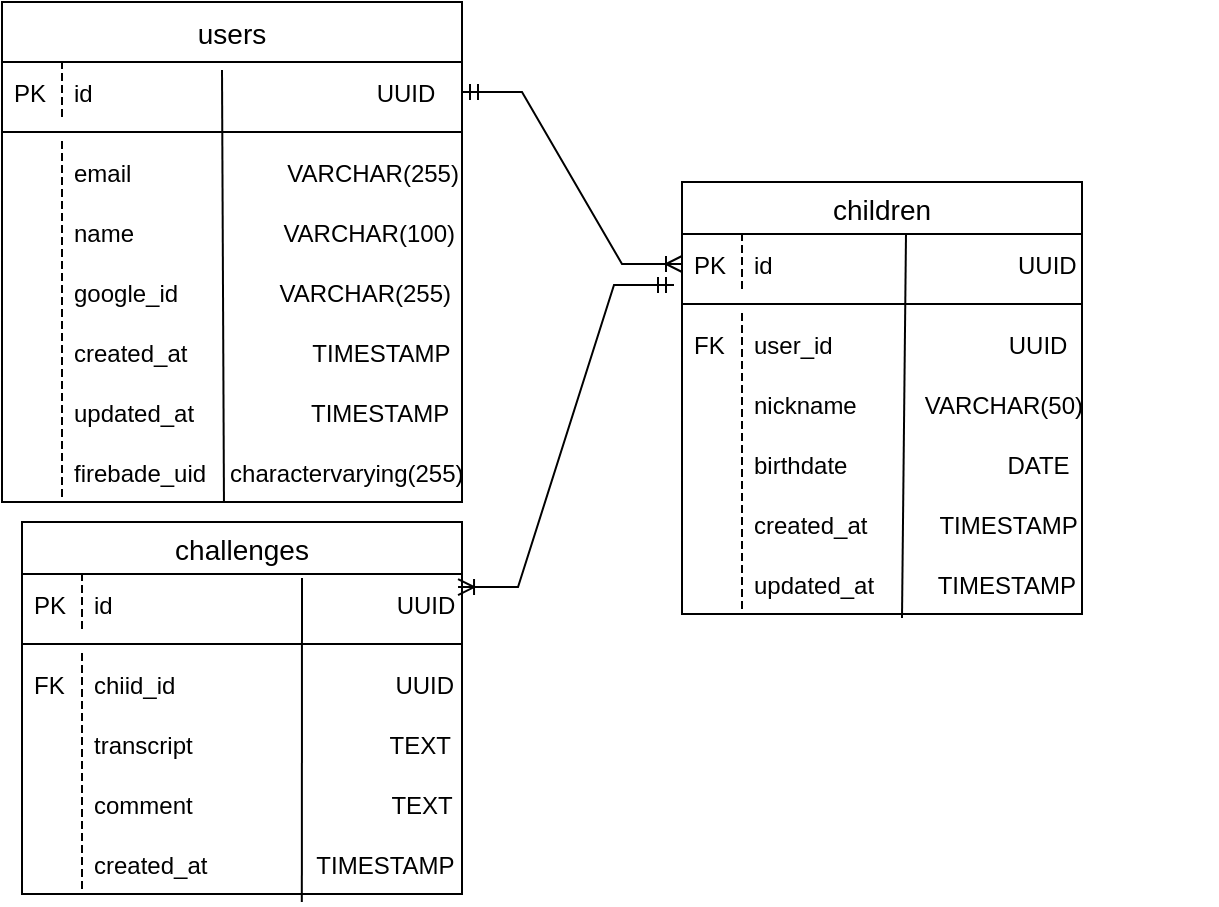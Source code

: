 <mxfile>
    <diagram id="ir7Ig85VBE7FHxGgZYNk" name="ページ1">
        <mxGraphModel dx="706" dy="411" grid="1" gridSize="10" guides="1" tooltips="1" connect="1" arrows="1" fold="1" page="1" pageScale="1" pageWidth="827" pageHeight="1169" math="0" shadow="0">
            <root>
                <mxCell id="0"/>
                <mxCell id="1" parent="0"/>
                <mxCell id="33" value="children" style="swimlane;fontStyle=0;childLayout=stackLayout;horizontal=1;startSize=26;horizontalStack=0;resizeParent=1;resizeParentMax=0;resizeLast=0;collapsible=1;marginBottom=0;align=center;fontSize=14;" parent="1" vertex="1">
                    <mxGeometry x="380" y="110" width="200" height="216" as="geometry"/>
                </mxCell>
                <mxCell id="34" value="id　　　　　　　        　UUID" style="shape=partialRectangle;fillColor=none;align=left;verticalAlign=middle;strokeColor=none;spacingLeft=34;rotatable=0;points=[[0,0.5],[1,0.5]];portConstraint=eastwest;dropTarget=0;" parent="33" vertex="1">
                    <mxGeometry y="26" width="200" height="30" as="geometry"/>
                </mxCell>
                <mxCell id="35" value="PK" style="shape=partialRectangle;top=0;left=0;bottom=0;fillColor=none;stokeWidth=1;dashed=1;align=left;verticalAlign=middle;spacingLeft=4;spacingRight=4;overflow=hidden;rotatable=0;points=[];portConstraint=eastwest;part=1;" parent="34" vertex="1" connectable="0">
                    <mxGeometry width="30" height="30" as="geometry"/>
                </mxCell>
                <mxCell id="36" value="" style="endArrow=none;html=1;rounded=0;exitX=0.55;exitY=1.067;exitDx=0;exitDy=0;exitPerimeter=0;" parent="33" source="46" edge="1">
                    <mxGeometry width="50" height="50" relative="1" as="geometry">
                        <mxPoint x="110" y="210" as="sourcePoint"/>
                        <mxPoint x="112" y="26" as="targetPoint"/>
                    </mxGeometry>
                </mxCell>
                <mxCell id="37" value="" style="line;strokeWidth=1;rotatable=0;dashed=0;labelPosition=right;align=left;verticalAlign=middle;spacingTop=0;spacingLeft=6;points=[];portConstraint=eastwest;" parent="33" vertex="1">
                    <mxGeometry y="56" width="200" height="10" as="geometry"/>
                </mxCell>
                <mxCell id="38" value="user_id　　　　            UUID" style="shape=partialRectangle;fillColor=none;align=left;verticalAlign=middle;strokeColor=none;spacingLeft=34;rotatable=0;points=[[0,0.5],[1,0.5]];portConstraint=eastwest;dropTarget=0;" parent="33" vertex="1">
                    <mxGeometry y="66" width="200" height="30" as="geometry"/>
                </mxCell>
                <mxCell id="39" value="FK" style="shape=partialRectangle;top=0;left=0;bottom=0;fillColor=none;stokeWidth=1;dashed=1;align=left;verticalAlign=middle;spacingLeft=4;spacingRight=4;overflow=hidden;rotatable=0;points=[];portConstraint=eastwest;part=1;" parent="38" vertex="1" connectable="0">
                    <mxGeometry width="30" height="30" as="geometry"/>
                </mxCell>
                <mxCell id="40" value="nickname　   　VARCHAR(50)                    " style="shape=partialRectangle;fillColor=none;align=left;verticalAlign=middle;strokeColor=none;spacingLeft=34;rotatable=0;points=[[0,0.5],[1,0.5]];portConstraint=eastwest;dropTarget=0;" parent="33" vertex="1">
                    <mxGeometry y="96" width="200" height="30" as="geometry"/>
                </mxCell>
                <mxCell id="41" value="" style="shape=partialRectangle;top=0;left=0;bottom=0;fillColor=none;stokeWidth=1;dashed=1;align=left;verticalAlign=middle;spacingLeft=4;spacingRight=4;overflow=hidden;rotatable=0;points=[];portConstraint=eastwest;part=1;" parent="40" vertex="1" connectable="0">
                    <mxGeometry width="30" height="30" as="geometry"/>
                </mxCell>
                <mxCell id="42" value="birthdate　　　　　      DATE" style="shape=partialRectangle;fillColor=none;align=left;verticalAlign=middle;strokeColor=none;spacingLeft=34;rotatable=0;points=[[0,0.5],[1,0.5]];portConstraint=eastwest;dropTarget=0;" parent="33" vertex="1">
                    <mxGeometry y="126" width="200" height="30" as="geometry"/>
                </mxCell>
                <mxCell id="43" value="" style="shape=partialRectangle;top=0;left=0;bottom=0;fillColor=none;stokeWidth=1;dashed=1;align=left;verticalAlign=middle;spacingLeft=4;spacingRight=4;overflow=hidden;rotatable=0;points=[];portConstraint=eastwest;part=1;" parent="42" vertex="1" connectable="0">
                    <mxGeometry width="30" height="30" as="geometry"/>
                </mxCell>
                <mxCell id="44" value="created_at　　　TIMESTAMP" style="shape=partialRectangle;fillColor=none;align=left;verticalAlign=middle;strokeColor=none;spacingLeft=34;rotatable=0;points=[[0,0.5],[1,0.5]];portConstraint=eastwest;dropTarget=0;" parent="33" vertex="1">
                    <mxGeometry y="156" width="200" height="30" as="geometry"/>
                </mxCell>
                <mxCell id="45" value="" style="shape=partialRectangle;top=0;left=0;bottom=0;fillColor=none;stokeWidth=1;dashed=1;align=left;verticalAlign=middle;spacingLeft=4;spacingRight=4;overflow=hidden;rotatable=0;points=[];portConstraint=eastwest;part=1;" parent="44" vertex="1" connectable="0">
                    <mxGeometry width="30" height="30" as="geometry"/>
                </mxCell>
                <mxCell id="46" value="updated_at　      TIMESTAMP" style="shape=partialRectangle;fillColor=none;align=left;verticalAlign=middle;strokeColor=none;spacingLeft=34;rotatable=0;points=[[0,0.5],[1,0.5]];portConstraint=eastwest;dropTarget=0;" parent="33" vertex="1">
                    <mxGeometry y="186" width="200" height="30" as="geometry"/>
                </mxCell>
                <mxCell id="47" value="" style="shape=partialRectangle;top=0;left=0;bottom=0;fillColor=none;stokeWidth=1;dashed=1;align=left;verticalAlign=middle;spacingLeft=4;spacingRight=4;overflow=hidden;rotatable=0;points=[];portConstraint=eastwest;part=1;" parent="46" vertex="1" connectable="0">
                    <mxGeometry width="30" height="30" as="geometry"/>
                </mxCell>
                <mxCell id="48" value="users" style="swimlane;fontStyle=0;childLayout=stackLayout;horizontal=1;startSize=30;horizontalStack=0;resizeParent=1;resizeParentMax=0;resizeLast=0;collapsible=1;marginBottom=0;align=center;fontSize=14;" parent="1" vertex="1">
                    <mxGeometry x="40" y="20" width="230" height="250" as="geometry"/>
                </mxCell>
                <mxCell id="51" value="" style="endArrow=none;html=1;rounded=0;entryX=0.526;entryY=0.867;entryDx=0;entryDy=0;entryPerimeter=0;" parent="48" edge="1">
                    <mxGeometry relative="1" as="geometry">
                        <mxPoint x="110" y="33.99" as="sourcePoint"/>
                        <mxPoint x="110.98" y="250" as="targetPoint"/>
                    </mxGeometry>
                </mxCell>
                <mxCell id="49" value="id　　　　　　　　　　　   UUID" style="shape=partialRectangle;fillColor=none;align=left;verticalAlign=middle;strokeColor=none;spacingLeft=34;rotatable=0;points=[[0,0.5],[1,0.5]];portConstraint=eastwest;dropTarget=0;" parent="48" vertex="1">
                    <mxGeometry y="30" width="230" height="30" as="geometry"/>
                </mxCell>
                <mxCell id="50" value="PK" style="shape=partialRectangle;top=0;left=0;bottom=0;fillColor=none;stokeWidth=1;dashed=1;align=left;verticalAlign=middle;spacingLeft=4;spacingRight=4;overflow=hidden;rotatable=0;points=[];portConstraint=eastwest;part=1;" parent="49" vertex="1" connectable="0">
                    <mxGeometry width="30" height="30" as="geometry"/>
                </mxCell>
                <mxCell id="52" value="" style="line;strokeWidth=1;rotatable=0;dashed=0;labelPosition=right;align=left;verticalAlign=middle;spacingTop=0;spacingLeft=6;points=[];portConstraint=eastwest;" parent="48" vertex="1">
                    <mxGeometry y="60" width="230" height="10" as="geometry"/>
                </mxCell>
                <mxCell id="F7CbMLIi2NibAejTVi8v-95" value="email 　　　　        VARCHAR(255)" style="shape=partialRectangle;fillColor=none;align=left;verticalAlign=middle;strokeColor=none;spacingLeft=34;rotatable=0;points=[[0,0.5],[1,0.5]];portConstraint=eastwest;dropTarget=0;" parent="48" vertex="1">
                    <mxGeometry y="70" width="230" height="30" as="geometry"/>
                </mxCell>
                <mxCell id="F7CbMLIi2NibAejTVi8v-96" value="" style="shape=partialRectangle;top=0;left=0;bottom=0;fillColor=none;stokeWidth=1;dashed=1;align=left;verticalAlign=middle;spacingLeft=4;spacingRight=4;overflow=hidden;rotatable=0;points=[];portConstraint=eastwest;part=1;" parent="F7CbMLIi2NibAejTVi8v-95" vertex="1" connectable="0">
                    <mxGeometry width="30" height="30" as="geometry"/>
                </mxCell>
                <mxCell id="F7CbMLIi2NibAejTVi8v-93" value="name　　　　        VARCHAR(100)" style="shape=partialRectangle;fillColor=none;align=left;verticalAlign=middle;strokeColor=none;spacingLeft=34;rotatable=0;points=[[0,0.5],[1,0.5]];portConstraint=eastwest;dropTarget=0;fontColor=#000000;" parent="48" vertex="1">
                    <mxGeometry y="100" width="230" height="30" as="geometry"/>
                </mxCell>
                <mxCell id="F7CbMLIi2NibAejTVi8v-94" value="" style="shape=partialRectangle;top=0;left=0;bottom=0;fillColor=none;stokeWidth=1;dashed=1;align=left;verticalAlign=middle;spacingLeft=4;spacingRight=4;overflow=hidden;rotatable=0;points=[];portConstraint=eastwest;part=1;" parent="F7CbMLIi2NibAejTVi8v-93" vertex="1" connectable="0">
                    <mxGeometry width="30" height="30" as="geometry"/>
                </mxCell>
                <mxCell id="53" value="google_id　　        VARCHAR(255)" style="shape=partialRectangle;fillColor=none;align=left;verticalAlign=middle;strokeColor=none;spacingLeft=34;rotatable=0;points=[[0,0.5],[1,0.5]];portConstraint=eastwest;dropTarget=0;" parent="48" vertex="1">
                    <mxGeometry y="130" width="230" height="30" as="geometry"/>
                </mxCell>
                <mxCell id="54" value="" style="shape=partialRectangle;top=0;left=0;bottom=0;fillColor=none;stokeWidth=1;dashed=1;align=left;verticalAlign=middle;spacingLeft=4;spacingRight=4;overflow=hidden;rotatable=0;points=[];portConstraint=eastwest;part=1;" parent="53" vertex="1" connectable="0">
                    <mxGeometry width="30" height="30" as="geometry"/>
                </mxCell>
                <mxCell id="59" value="created_at　　　        TIMESTAMP" style="shape=partialRectangle;fillColor=none;align=left;verticalAlign=middle;strokeColor=none;spacingLeft=34;rotatable=0;points=[[0,0.5],[1,0.5]];portConstraint=eastwest;dropTarget=0;" parent="48" vertex="1">
                    <mxGeometry y="160" width="230" height="30" as="geometry"/>
                </mxCell>
                <mxCell id="60" value="" style="shape=partialRectangle;top=0;left=0;bottom=0;fillColor=none;stokeWidth=1;dashed=1;align=left;verticalAlign=middle;spacingLeft=4;spacingRight=4;overflow=hidden;rotatable=0;points=[];portConstraint=eastwest;part=1;" parent="59" vertex="1" connectable="0">
                    <mxGeometry width="30" height="30" as="geometry"/>
                </mxCell>
                <mxCell id="61" value="updated_at　              TIMESTAMP" style="shape=partialRectangle;fillColor=none;align=left;verticalAlign=middle;strokeColor=none;spacingLeft=34;rotatable=0;points=[[0,0.5],[1,0.5]];portConstraint=eastwest;dropTarget=0;" parent="48" vertex="1">
                    <mxGeometry y="190" width="230" height="30" as="geometry"/>
                </mxCell>
                <mxCell id="62" value="" style="shape=partialRectangle;top=0;left=0;bottom=0;fillColor=none;stokeWidth=1;dashed=1;align=left;verticalAlign=middle;spacingLeft=4;spacingRight=4;overflow=hidden;rotatable=0;points=[];portConstraint=eastwest;part=1;" parent="61" vertex="1" connectable="0">
                    <mxGeometry width="30" height="30" as="geometry"/>
                </mxCell>
                <mxCell id="94" value="firebade_uid　charactervarying(255)" style="shape=partialRectangle;fillColor=none;align=left;verticalAlign=middle;strokeColor=none;spacingLeft=34;rotatable=0;points=[[0,0.5],[1,0.5]];portConstraint=eastwest;dropTarget=0;fontSize=12;" vertex="1" parent="48">
                    <mxGeometry y="220" width="230" height="30" as="geometry"/>
                </mxCell>
                <mxCell id="95" value="" style="shape=partialRectangle;top=0;left=0;bottom=0;fillColor=none;stokeWidth=1;dashed=1;align=left;verticalAlign=middle;spacingLeft=4;spacingRight=4;overflow=hidden;rotatable=0;points=[];portConstraint=eastwest;part=1;" vertex="1" connectable="0" parent="94">
                    <mxGeometry width="30" height="30" as="geometry"/>
                </mxCell>
                <mxCell id="78" value="challenges" style="swimlane;fontStyle=0;childLayout=stackLayout;horizontal=1;startSize=26;horizontalStack=0;resizeParent=1;resizeParentMax=0;resizeLast=0;collapsible=1;marginBottom=0;align=center;fontSize=14;" parent="1" vertex="1">
                    <mxGeometry x="50" y="280" width="220" height="186" as="geometry"/>
                </mxCell>
                <mxCell id="79" value="id　　　　　　　　　　　   UUID" style="shape=partialRectangle;fillColor=none;align=left;verticalAlign=middle;strokeColor=none;spacingLeft=34;rotatable=0;points=[[0,0.5],[1,0.5]];portConstraint=eastwest;dropTarget=0;" parent="78" vertex="1">
                    <mxGeometry y="26" width="220" height="30" as="geometry"/>
                </mxCell>
                <mxCell id="80" value="PK" style="shape=partialRectangle;top=0;left=0;bottom=0;fillColor=none;stokeWidth=1;dashed=1;align=left;verticalAlign=middle;spacingLeft=4;spacingRight=4;overflow=hidden;rotatable=0;points=[];portConstraint=eastwest;part=1;" parent="79" vertex="1" connectable="0">
                    <mxGeometry width="30" height="30" as="geometry"/>
                </mxCell>
                <mxCell id="81" value="" style="endArrow=none;html=1;rounded=0;exitX=0.636;exitY=1.133;exitDx=0;exitDy=0;exitPerimeter=0;" parent="78" source="89" edge="1">
                    <mxGeometry width="50" height="50" relative="1" as="geometry">
                        <mxPoint x="140" y="158" as="sourcePoint"/>
                        <mxPoint x="140" y="28" as="targetPoint"/>
                    </mxGeometry>
                </mxCell>
                <mxCell id="82" value="" style="line;strokeWidth=1;rotatable=0;dashed=0;labelPosition=right;align=left;verticalAlign=middle;spacingTop=0;spacingLeft=6;points=[];portConstraint=eastwest;" parent="78" vertex="1">
                    <mxGeometry y="56" width="220" height="10" as="geometry"/>
                </mxCell>
                <mxCell id="83" value="chiid_id　　　　            　   UUID" style="shape=partialRectangle;fillColor=none;align=left;verticalAlign=middle;strokeColor=none;spacingLeft=34;rotatable=0;points=[[0,0.5],[1,0.5]];portConstraint=eastwest;dropTarget=0;" parent="78" vertex="1">
                    <mxGeometry y="66" width="220" height="30" as="geometry"/>
                </mxCell>
                <mxCell id="84" value="FK" style="shape=partialRectangle;top=0;left=0;bottom=0;fillColor=none;stokeWidth=1;dashed=1;align=left;verticalAlign=middle;spacingLeft=4;spacingRight=4;overflow=hidden;rotatable=0;points=[];portConstraint=eastwest;part=1;" parent="83" vertex="1" connectable="0">
                    <mxGeometry width="30" height="30" as="geometry"/>
                </mxCell>
                <mxCell id="85" value="transcript　　　　　　        TEXT" style="shape=partialRectangle;fillColor=none;align=left;verticalAlign=middle;strokeColor=none;spacingLeft=34;rotatable=0;points=[[0,0.5],[1,0.5]];portConstraint=eastwest;dropTarget=0;" parent="78" vertex="1">
                    <mxGeometry y="96" width="220" height="30" as="geometry"/>
                </mxCell>
                <mxCell id="86" value="" style="shape=partialRectangle;top=0;left=0;bottom=0;fillColor=none;stokeWidth=1;dashed=1;align=left;verticalAlign=middle;spacingLeft=4;spacingRight=4;overflow=hidden;rotatable=0;points=[];portConstraint=eastwest;part=1;" parent="85" vertex="1" connectable="0">
                    <mxGeometry width="30" height="30" as="geometry"/>
                </mxCell>
                <mxCell id="87" value="comment　　　                   TEXT" style="shape=partialRectangle;fillColor=none;align=left;verticalAlign=middle;strokeColor=none;spacingLeft=34;rotatable=0;points=[[0,0.5],[1,0.5]];portConstraint=eastwest;dropTarget=0;" parent="78" vertex="1">
                    <mxGeometry y="126" width="220" height="30" as="geometry"/>
                </mxCell>
                <mxCell id="88" value="" style="shape=partialRectangle;top=0;left=0;bottom=0;fillColor=none;stokeWidth=1;dashed=1;align=left;verticalAlign=middle;spacingLeft=4;spacingRight=4;overflow=hidden;rotatable=0;points=[];portConstraint=eastwest;part=1;" parent="87" vertex="1" connectable="0">
                    <mxGeometry width="30" height="30" as="geometry"/>
                </mxCell>
                <mxCell id="89" value="created_at　　　　  TIMESTAMP" style="shape=partialRectangle;fillColor=none;align=left;verticalAlign=middle;strokeColor=none;spacingLeft=34;rotatable=0;points=[[0,0.5],[1,0.5]];portConstraint=eastwest;dropTarget=0;" parent="78" vertex="1">
                    <mxGeometry y="156" width="220" height="30" as="geometry"/>
                </mxCell>
                <mxCell id="90" value="" style="shape=partialRectangle;top=0;left=0;bottom=0;fillColor=none;stokeWidth=1;dashed=1;align=left;verticalAlign=middle;spacingLeft=4;spacingRight=4;overflow=hidden;rotatable=0;points=[];portConstraint=eastwest;part=1;" parent="89" vertex="1" connectable="0">
                    <mxGeometry width="30" height="30" as="geometry"/>
                </mxCell>
                <mxCell id="91" value="" style="edgeStyle=entityRelationEdgeStyle;fontSize=12;html=1;endArrow=ERoneToMany;startArrow=ERmandOne;rounded=0;entryX=0;entryY=0.5;entryDx=0;entryDy=0;exitX=1;exitY=0.5;exitDx=0;exitDy=0;" parent="1" source="49" target="34" edge="1">
                    <mxGeometry width="100" height="100" relative="1" as="geometry">
                        <mxPoint x="310" y="160" as="sourcePoint"/>
                        <mxPoint x="420" y="281" as="targetPoint"/>
                        <Array as="points">
                            <mxPoint x="430" y="270"/>
                        </Array>
                    </mxGeometry>
                </mxCell>
                <mxCell id="93" value="" style="edgeStyle=entityRelationEdgeStyle;fontSize=12;html=1;endArrow=ERoneToMany;startArrow=ERmandOne;rounded=0;entryX=0.991;entryY=0.217;entryDx=0;entryDy=0;entryPerimeter=0;exitX=-0.02;exitY=0.85;exitDx=0;exitDy=0;exitPerimeter=0;" parent="1" source="34" target="79" edge="1">
                    <mxGeometry width="100" height="100" relative="1" as="geometry">
                        <mxPoint x="520" y="110" as="sourcePoint"/>
                        <mxPoint x="450" y="213" as="targetPoint"/>
                        <Array as="points">
                            <mxPoint x="540" y="122"/>
                            <mxPoint x="540" y="92"/>
                            <mxPoint x="540" y="152"/>
                            <mxPoint x="540" y="92"/>
                        </Array>
                    </mxGeometry>
                </mxCell>
            </root>
        </mxGraphModel>
    </diagram>
</mxfile>